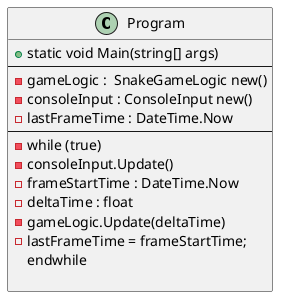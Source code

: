 ﻿@startuml

class Program
{
    + static void Main(string[] args) 
    --
    - gameLogic :  SnakeGameLogic new()
    - consoleInput : ConsoleInput new()
    - lastFrameTime : DateTime.Now
    --
    - while (true)
      - consoleInput.Update()
      - frameStartTime : DateTime.Now
      - deltaTime : float 
      - gameLogic.Update(deltaTime)
      - lastFrameTime = frameStartTime;     
    endwhile
    
}
@enduml